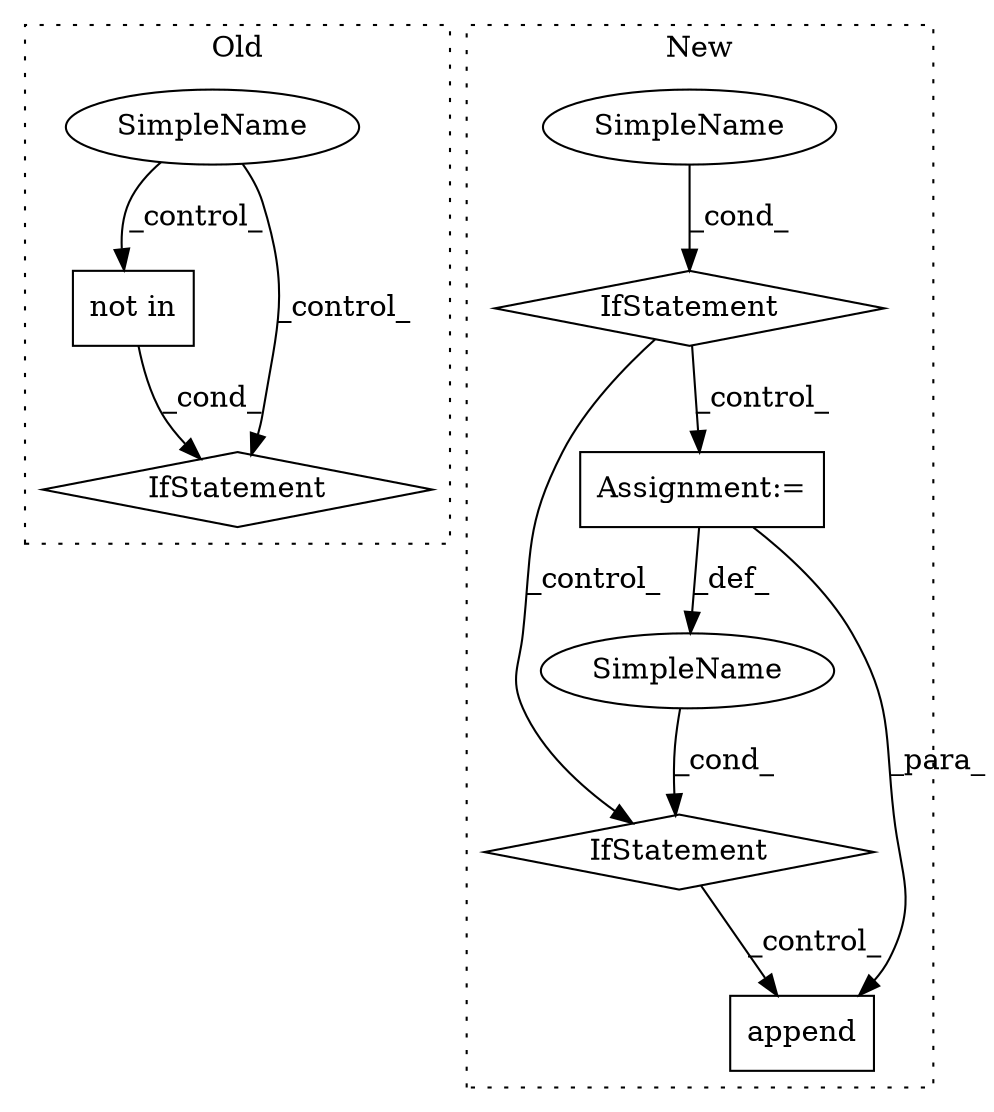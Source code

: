 digraph G {
subgraph cluster0 {
1 [label="not in" a="108" s="1285" l="30" shape="box"];
3 [label="IfStatement" a="25" s="1225,1316" l="4,2" shape="diamond"];
8 [label="SimpleName" a="42" s="869" l="13" shape="ellipse"];
label = "Old";
style="dotted";
}
subgraph cluster1 {
2 [label="append" a="32" s="1025,1064" l="7,1" shape="box"];
4 [label="IfStatement" a="25" s="911,956" l="4,2" shape="diamond"];
5 [label="SimpleName" a="42" s="" l="" shape="ellipse"];
6 [label="SimpleName" a="42" s="" l="" shape="ellipse"];
7 [label="IfStatement" a="25" s="685,711" l="4,2" shape="diamond"];
9 [label="Assignment:=" a="7" s="745" l="1" shape="box"];
label = "New";
style="dotted";
}
1 -> 3 [label="_cond_"];
4 -> 2 [label="_control_"];
5 -> 4 [label="_cond_"];
6 -> 7 [label="_cond_"];
7 -> 9 [label="_control_"];
7 -> 4 [label="_control_"];
8 -> 1 [label="_control_"];
8 -> 3 [label="_control_"];
9 -> 2 [label="_para_"];
9 -> 5 [label="_def_"];
}